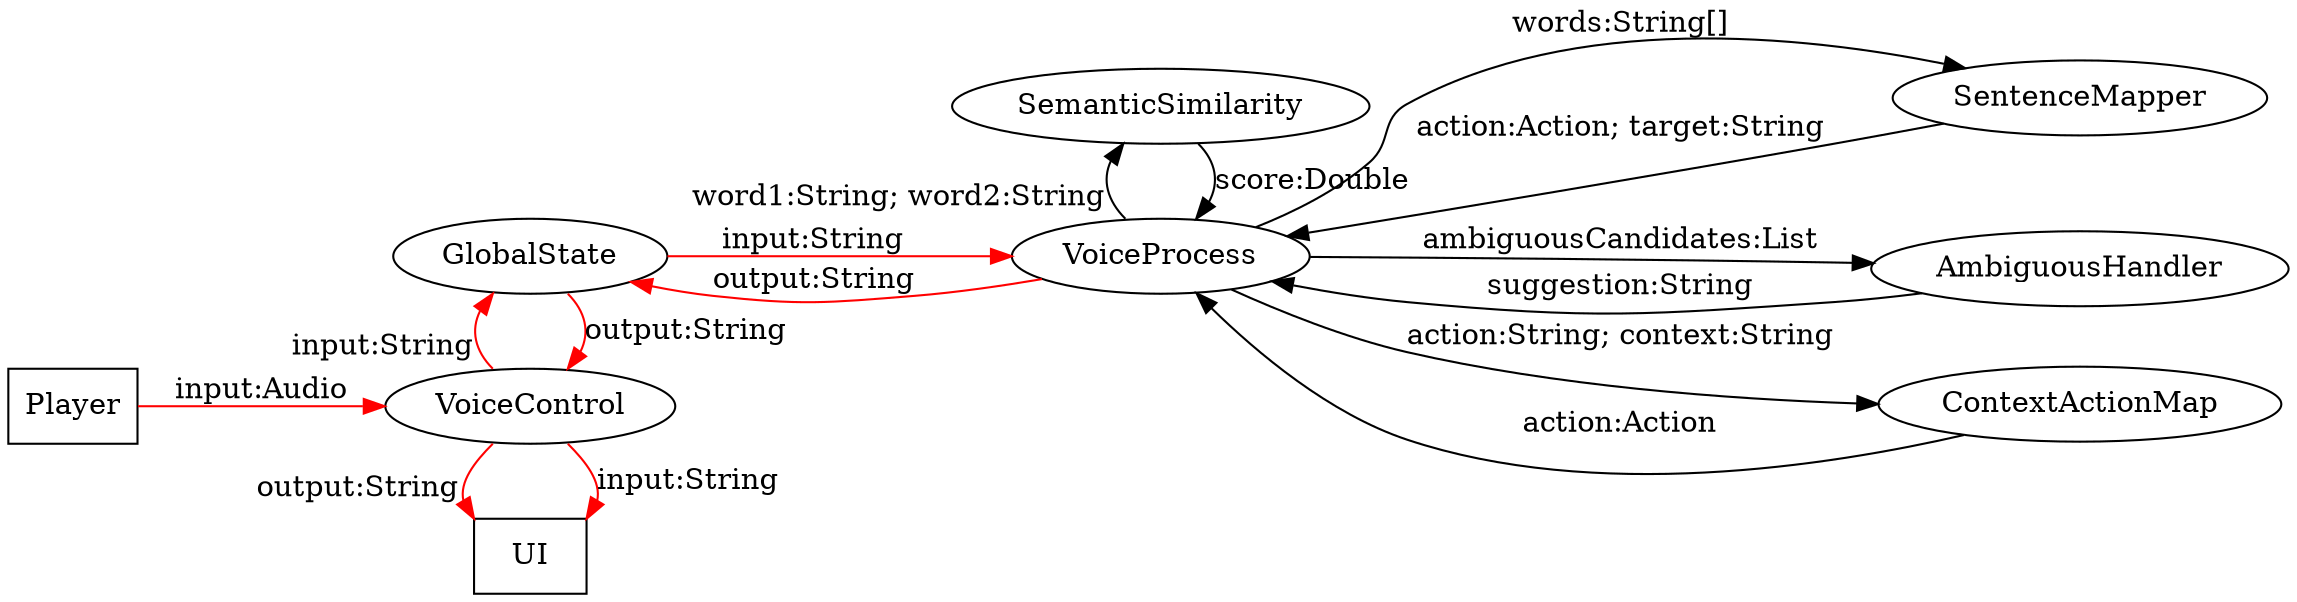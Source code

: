 digraph g{
  rankdir=LR;
  node [shape=rectangle]
  "Player"
  "UI"
  node [shape=oval]
  { rank=same; "VoiceProcess"; "SemanticSimilarity" }
  { rank=same; "VoiceControl"; "GlobalState"; "UI" }
  "Player" -> "VoiceControl" [label="input:Audio", color=red]
  "VoiceControl":se -> "UI":ne [label="input:String", color=red]
  "VoiceControl":sw -> "UI":nw [xlabel="output:String ", color=red]
  "VoiceControl":nw -> "GlobalState":sw [xlabel="input:String", color=red]
  "GlobalState":se -> "VoiceControl":ne [label="output:String ", color=red]
  "GlobalState" -> "VoiceProcess" [label="input:String", color=red]
  "VoiceProcess" -> "GlobalState" [label="output:String", color=red]
  "VoiceProcess":nw -> "SemanticSimilarity":sw [xlabel="word1:String; word2:String"]
  "VoiceProcess" -> "SentenceMapper" [label="words:String[]"]
  "VoiceProcess" -> "AmbiguousHandler" [label="ambiguousCandidates:List"]
  "VoiceProcess" -> "ContextActionMap" [label="action:String; context:String"]
  "SemanticSimilarity":se -> "VoiceProcess":ne  [label="score:Double"]
  "SentenceMapper" -> "VoiceProcess" [label="action:Action; target:String"]
  "AmbiguousHandler" -> "VoiceProcess" [label="suggestion:String"]
  "ContextActionMap" -> "VoiceProcess" [label="action:Action"]
}